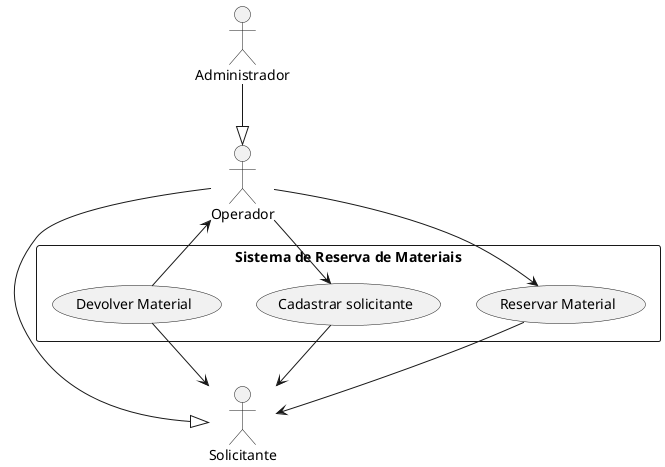 @startuml

actor Adm as "Administrador"
actor Operador as "Operador"
actor Solicitante as "Solicitante"

rectangle "Sistema de Reserva de Materiais" {
    usecase "Reservar Material" as uc01
    usecase "Cadastrar solicitante" as uc02
    usecase "Devolver Material" as uc03

    
}

Operador --> uc02
Operador --> uc01
uc01 --> Solicitante
uc02 --> Solicitante
uc03 --> Solicitante
uc03 --> Operador


Adm --|> Operador
Operador --|> Solicitante


@enduml